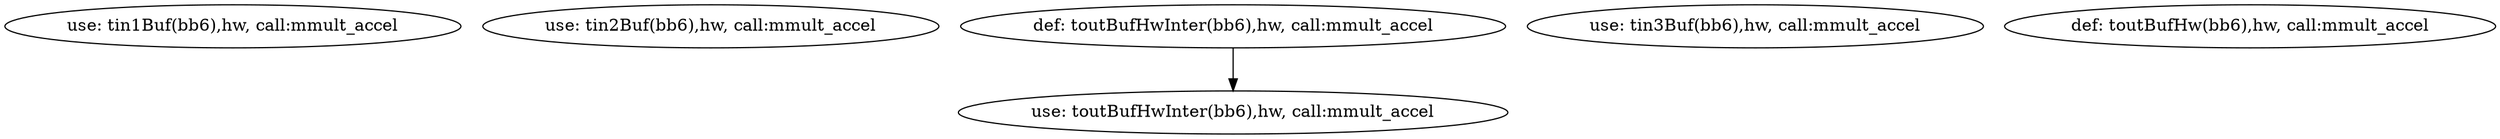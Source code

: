 digraph defuse_graph {
v0 [label = "use: tin1Buf(bb6),hw, call:mmult_accel"];
v1 [label = "use: tin2Buf(bb6),hw, call:mmult_accel"];
v2 [label = "def: toutBufHwInter(bb6),hw, call:mmult_accel"];
v3 [label = "use: toutBufHwInter(bb6),hw, call:mmult_accel"];
v4 [label = "use: tin3Buf(bb6),hw, call:mmult_accel"];
v5 [label = "def: toutBufHw(bb6),hw, call:mmult_accel"];
v2 -> v3;
}
